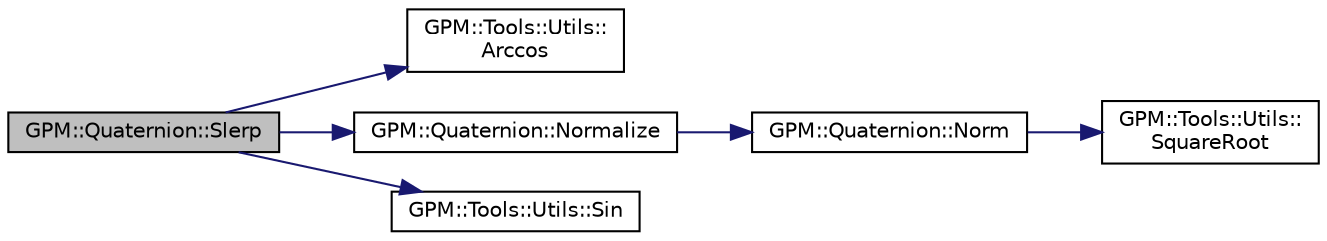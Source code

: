 digraph "GPM::Quaternion::Slerp"
{
 // INTERACTIVE_SVG=YES
 // LATEX_PDF_SIZE
  edge [fontname="Helvetica",fontsize="10",labelfontname="Helvetica",labelfontsize="10"];
  node [fontname="Helvetica",fontsize="10",shape=record];
  rankdir="LR";
  Node297 [label="GPM::Quaternion::Slerp",height=0.2,width=0.4,color="black", fillcolor="grey75", style="filled", fontcolor="black",tooltip="Smoothly interpolate between two quaternions."];
  Node297 -> Node298 [color="midnightblue",fontsize="10",style="solid",fontname="Helvetica"];
  Node298 [label="GPM::Tools::Utils::\lArccos",height=0.2,width=0.4,color="black", fillcolor="white", style="filled",URL="$class_g_p_m_1_1_tools_1_1_utils.html#a4ca49fd87d0bbc3e8e9bb77b81c8066a",tooltip=" "];
  Node297 -> Node299 [color="midnightblue",fontsize="10",style="solid",fontname="Helvetica"];
  Node299 [label="GPM::Quaternion::Normalize",height=0.2,width=0.4,color="black", fillcolor="white", style="filled",URL="$struct_g_p_m_1_1_quaternion.html#a31901682c3179662db46bf6f7ac57126",tooltip="Normalize the current quaternion."];
  Node299 -> Node300 [color="midnightblue",fontsize="10",style="solid",fontname="Helvetica"];
  Node300 [label="GPM::Quaternion::Norm",height=0.2,width=0.4,color="black", fillcolor="white", style="filled",URL="$struct_g_p_m_1_1_quaternion.html#a6540067ff621a654b007315429aa02a3",tooltip="Norm of a quaternion, alias magnitude."];
  Node300 -> Node301 [color="midnightblue",fontsize="10",style="solid",fontname="Helvetica"];
  Node301 [label="GPM::Tools::Utils::\lSquareRoot",height=0.2,width=0.4,color="black", fillcolor="white", style="filled",URL="$class_g_p_m_1_1_tools_1_1_utils.html#a146bc1e50694a48775a923433b3175df",tooltip="Return the square root of a numeric value."];
  Node297 -> Node302 [color="midnightblue",fontsize="10",style="solid",fontname="Helvetica"];
  Node302 [label="GPM::Tools::Utils::Sin",height=0.2,width=0.4,color="black", fillcolor="white", style="filled",URL="$class_g_p_m_1_1_tools_1_1_utils.html#a7443b72a971353b6db74863b125d00fd",tooltip="Mathematics sinus implementation."];
}
